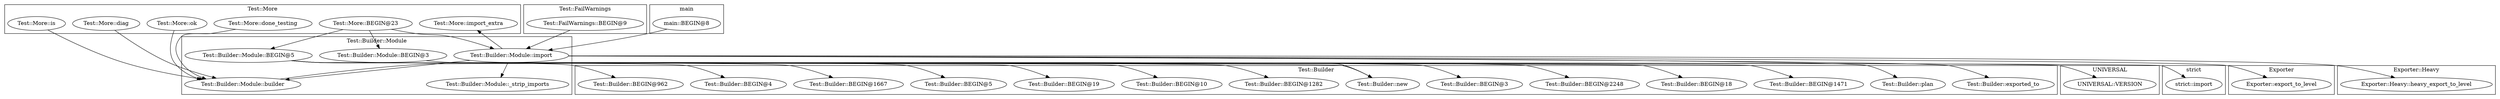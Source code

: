 digraph {
graph [overlap=false]
subgraph cluster_Test_More {
	label="Test::More";
	"Test::More::BEGIN@23";
	"Test::More::import_extra";
	"Test::More::ok";
	"Test::More::done_testing";
	"Test::More::is";
	"Test::More::diag";
}
subgraph cluster_strict {
	label="strict";
	"strict::import";
}
subgraph cluster_Test_FailWarnings {
	label="Test::FailWarnings";
	"Test::FailWarnings::BEGIN@9";
}
subgraph cluster_Test_Builder {
	label="Test::Builder";
	"Test::Builder::exported_to";
	"Test::Builder::BEGIN@962";
	"Test::Builder::BEGIN@1471";
	"Test::Builder::BEGIN@18";
	"Test::Builder::BEGIN@2248";
	"Test::Builder::BEGIN@3";
	"Test::Builder::plan";
	"Test::Builder::BEGIN@1282";
	"Test::Builder::BEGIN@10";
	"Test::Builder::BEGIN@19";
	"Test::Builder::BEGIN@5";
	"Test::Builder::BEGIN@1667";
	"Test::Builder::BEGIN@4";
	"Test::Builder::new";
}
subgraph cluster_Exporter {
	label="Exporter";
	"Exporter::export_to_level";
}
subgraph cluster_Test_Builder_Module {
	label="Test::Builder::Module";
	"Test::Builder::Module::BEGIN@5";
	"Test::Builder::Module::_strip_imports";
	"Test::Builder::Module::BEGIN@3";
	"Test::Builder::Module::builder";
	"Test::Builder::Module::import";
}
subgraph cluster_UNIVERSAL {
	label="UNIVERSAL";
	"UNIVERSAL::VERSION";
}
subgraph cluster_Exporter_Heavy {
	label="Exporter::Heavy";
	"Exporter::Heavy::heavy_export_to_level";
}
subgraph cluster_main {
	label="main";
	"main::BEGIN@8";
}
"Test::Builder::Module::BEGIN@3" -> "strict::import";
"Test::Builder::Module::BEGIN@5" -> "Test::Builder::new";
"Test::Builder::Module::builder" -> "Test::Builder::new";
"Test::More::BEGIN@23" -> "Test::Builder::Module::BEGIN@5";
"Test::Builder::Module::BEGIN@5" -> "UNIVERSAL::VERSION";
"Test::Builder::Module::BEGIN@5" -> "Test::Builder::BEGIN@18";
"Test::Builder::Module::import" -> "Test::Builder::Module::builder";
"Test::More::is" -> "Test::Builder::Module::builder";
"Test::More::diag" -> "Test::Builder::Module::builder";
"Test::More::done_testing" -> "Test::Builder::Module::builder";
"Test::More::ok" -> "Test::Builder::Module::builder";
"Test::Builder::Module::BEGIN@5" -> "Test::Builder::BEGIN@962";
"Test::More::BEGIN@23" -> "Test::Builder::Module::import";
"main::BEGIN@8" -> "Test::Builder::Module::import";
"Test::FailWarnings::BEGIN@9" -> "Test::Builder::Module::import";
"Test::Builder::Module::import" -> "Exporter::Heavy::heavy_export_to_level";
"Test::Builder::Module::import" -> "Test::Builder::plan";
"Test::More::BEGIN@23" -> "Test::Builder::Module::BEGIN@3";
"Test::Builder::Module::BEGIN@5" -> "Test::Builder::BEGIN@4";
"Test::Builder::Module::BEGIN@5" -> "Test::Builder::BEGIN@10";
"Test::Builder::Module::BEGIN@5" -> "Test::Builder::BEGIN@1471";
"Test::Builder::Module::import" -> "Exporter::export_to_level";
"Test::Builder::Module::import" -> "Test::More::import_extra";
"Test::Builder::Module::BEGIN@5" -> "Test::Builder::BEGIN@2248";
"Test::Builder::Module::import" -> "Test::Builder::exported_to";
"Test::Builder::Module::BEGIN@5" -> "Test::Builder::BEGIN@1667";
"Test::Builder::Module::BEGIN@5" -> "Test::Builder::BEGIN@1282";
"Test::Builder::Module::BEGIN@5" -> "Test::Builder::BEGIN@19";
"Test::Builder::Module::BEGIN@5" -> "Test::Builder::BEGIN@5";
"Test::Builder::Module::BEGIN@5" -> "Test::Builder::BEGIN@3";
"Test::Builder::Module::import" -> "Test::Builder::Module::_strip_imports";
}
